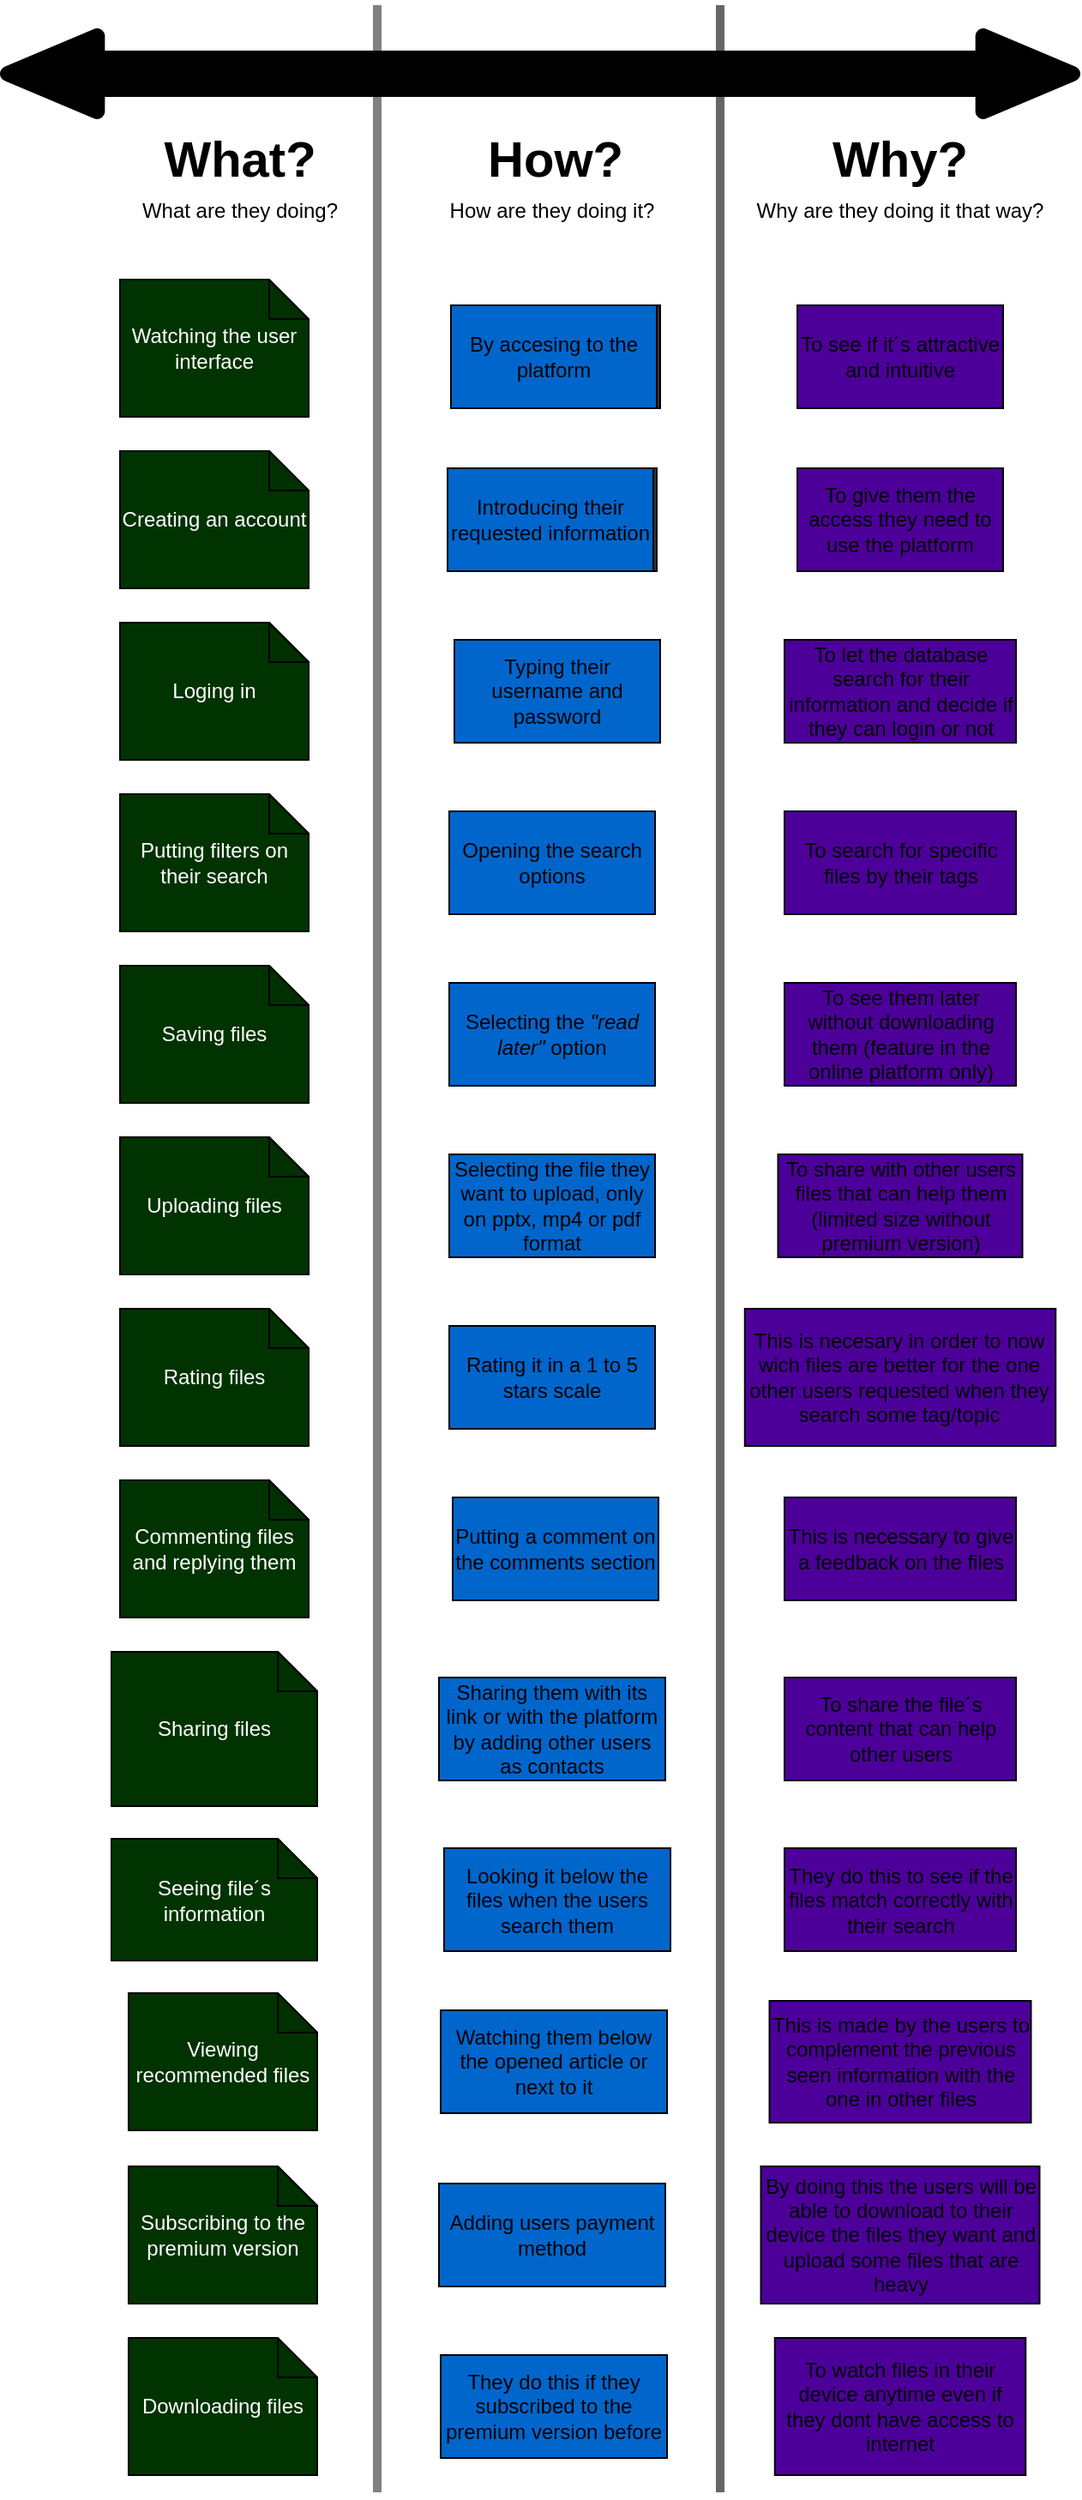 <mxfile>
    <diagram id="Ool0BiU2qDONSKYx1_vn" name="Page-1">
        <mxGraphModel dx="882" dy="622" grid="1" gridSize="10" guides="1" tooltips="1" connect="1" arrows="1" fold="1" page="1" pageScale="1" pageWidth="827" pageHeight="1169" math="0" shadow="0">
            <root>
                <mxCell id="0"/>
                <mxCell id="1" parent="0"/>
                <mxCell id="5" value="" style="endArrow=none;html=1;strokeWidth=5;strokeColor=#666666;" parent="1" edge="1">
                    <mxGeometry width="50" height="50" relative="1" as="geometry">
                        <mxPoint x="430" y="1460" as="sourcePoint"/>
                        <mxPoint x="430" y="10" as="targetPoint"/>
                    </mxGeometry>
                </mxCell>
                <mxCell id="3" value="" style="endArrow=none;html=1;strokeColor=#808080;strokeWidth=5;" parent="1" edge="1">
                    <mxGeometry width="50" height="50" relative="1" as="geometry">
                        <mxPoint x="230" y="1460" as="sourcePoint"/>
                        <mxPoint x="230" y="10" as="targetPoint"/>
                    </mxGeometry>
                </mxCell>
                <mxCell id="24" value="" style="shape=flexArrow;endArrow=classic;startArrow=classic;html=1;strokeWidth=9;targetPerimeterSpacing=9;endWidth=17;endSize=14.39;startWidth=17;startSize=14.39;fillColor=#000000;strokeColor=#000000;" parent="1" edge="1">
                    <mxGeometry width="50" height="50" relative="1" as="geometry">
                        <mxPoint x="10" y="50" as="sourcePoint"/>
                        <mxPoint x="640" y="50" as="targetPoint"/>
                    </mxGeometry>
                </mxCell>
                <mxCell id="2" value="&lt;font style=&quot;font-size: 29px&quot;&gt;&lt;b&gt;What?&lt;/b&gt;&lt;/font&gt;" style="text;html=1;strokeColor=none;fillColor=none;align=center;verticalAlign=middle;whiteSpace=wrap;rounded=0;fontColor=#000000;" parent="1" vertex="1">
                    <mxGeometry x="110" y="90" width="80" height="20" as="geometry"/>
                </mxCell>
                <mxCell id="6" value="&lt;font style=&quot;font-size: 29px&quot;&gt;&lt;b&gt;How?&lt;/b&gt;&lt;/font&gt;" style="text;html=1;strokeColor=none;fillColor=none;align=center;verticalAlign=middle;whiteSpace=wrap;rounded=0;fontColor=#000000;" parent="1" vertex="1">
                    <mxGeometry x="294" y="90" width="80" height="20" as="geometry"/>
                </mxCell>
                <mxCell id="7" value="&lt;font style=&quot;font-size: 29px&quot;&gt;&lt;b&gt;Why?&lt;/b&gt;&lt;/font&gt;" style="text;html=1;strokeColor=none;fillColor=none;align=center;verticalAlign=middle;whiteSpace=wrap;rounded=0;fontColor=#000000;" parent="1" vertex="1">
                    <mxGeometry x="495" y="90" width="80" height="20" as="geometry"/>
                </mxCell>
                <mxCell id="10" value="Concrete" style="text;html=1;strokeColor=none;fillColor=none;align=center;verticalAlign=middle;whiteSpace=wrap;rounded=0;" parent="1" vertex="1">
                    <mxGeometry x="120" y="40" width="40" height="20" as="geometry"/>
                </mxCell>
                <mxCell id="15" value="What are they doing?" style="text;html=1;strokeColor=none;fillColor=none;align=center;verticalAlign=middle;whiteSpace=wrap;rounded=0;fontColor=#000000;" parent="1" vertex="1">
                    <mxGeometry x="90" y="120" width="120" height="20" as="geometry"/>
                </mxCell>
                <mxCell id="16" value="How are they doing it?" style="text;html=1;strokeColor=none;fillColor=none;align=center;verticalAlign=middle;whiteSpace=wrap;rounded=0;fontColor=#000000;" parent="1" vertex="1">
                    <mxGeometry x="270" y="120" width="124" height="20" as="geometry"/>
                </mxCell>
                <mxCell id="17" value="Why are they doing it that way?" style="text;html=1;strokeColor=none;fillColor=none;align=center;verticalAlign=middle;whiteSpace=wrap;rounded=0;fontColor=#000000;" parent="1" vertex="1">
                    <mxGeometry x="450" y="120" width="170" height="20" as="geometry"/>
                </mxCell>
                <mxCell id="19" value="&lt;font color=&quot;#ffffff&quot;&gt;Watching the user interface&lt;/font&gt;" style="shape=note;whiteSpace=wrap;html=1;backgroundOutline=1;darkOpacity=0.05;size=23;fillColor=#003300;" parent="1" vertex="1">
                    <mxGeometry x="80" y="170" width="110" height="80" as="geometry"/>
                </mxCell>
                <mxCell id="20" value="By accesing to the platform" style="rounded=0;whiteSpace=wrap;html=1;fillColor=#333333;" parent="1" vertex="1">
                    <mxGeometry x="275" y="185" width="120" height="60" as="geometry"/>
                </mxCell>
                <mxCell id="21" value="To see if it´s attractive and intuitive" style="rounded=0;whiteSpace=wrap;html=1;fillColor=#4C0099;" parent="1" vertex="1">
                    <mxGeometry x="475" y="185" width="120" height="60" as="geometry"/>
                </mxCell>
                <mxCell id="22" value="Creating an account" style="shape=note;whiteSpace=wrap;html=1;backgroundOutline=1;darkOpacity=0.05;size=23;fillColor=#000000;" parent="1" vertex="1">
                    <mxGeometry x="80" y="270" width="110" height="80" as="geometry"/>
                </mxCell>
                <mxCell id="23" value="Introducing their requested information" style="rounded=0;whiteSpace=wrap;html=1;fillColor=#333333;" parent="1" vertex="1">
                    <mxGeometry x="273" y="280" width="120" height="60" as="geometry"/>
                </mxCell>
                <mxCell id="13" value="Emotional" style="text;html=1;strokeColor=none;fillColor=none;align=center;verticalAlign=middle;whiteSpace=wrap;rounded=0;" parent="1" vertex="1">
                    <mxGeometry x="515" y="40" width="40" height="20" as="geometry"/>
                </mxCell>
                <mxCell id="25" value="To give them the access they need to use the platform" style="rounded=0;whiteSpace=wrap;html=1;fillColor=#4C0099;" parent="1" vertex="1">
                    <mxGeometry x="475" y="280" width="120" height="60" as="geometry"/>
                </mxCell>
                <mxCell id="26" value="&lt;font color=&quot;#ffffff&quot;&gt;Loging in&lt;/font&gt;" style="shape=note;whiteSpace=wrap;html=1;backgroundOutline=1;darkOpacity=0.05;size=23;fillColor=#000000;" parent="1" vertex="1">
                    <mxGeometry x="80" y="370" width="110" height="80" as="geometry"/>
                </mxCell>
                <mxCell id="27" value="Typing their username and password" style="rounded=0;whiteSpace=wrap;html=1;fillColor=#0066CC;" parent="1" vertex="1">
                    <mxGeometry x="275" y="380" width="120" height="60" as="geometry"/>
                </mxCell>
                <mxCell id="28" value="To let the database search for their information and decide if they can login or not" style="rounded=0;whiteSpace=wrap;html=1;fillColor=#4C0099;" parent="1" vertex="1">
                    <mxGeometry x="467.5" y="380" width="135" height="60" as="geometry"/>
                </mxCell>
                <mxCell id="29" value="&lt;font color=&quot;#ffffff&quot;&gt;Putting filters on their search&lt;/font&gt;" style="shape=note;whiteSpace=wrap;html=1;backgroundOutline=1;darkOpacity=0.05;size=23;fillColor=#000000;" parent="1" vertex="1">
                    <mxGeometry x="80" y="470" width="110" height="80" as="geometry"/>
                </mxCell>
                <mxCell id="30" value="Opening the search options" style="rounded=0;whiteSpace=wrap;html=1;fillColor=#0066CC;" parent="1" vertex="1">
                    <mxGeometry x="272" y="480" width="120" height="60" as="geometry"/>
                </mxCell>
                <mxCell id="31" value="To search for specific files by their tags" style="rounded=0;whiteSpace=wrap;html=1;fillColor=#4C0099;" parent="1" vertex="1">
                    <mxGeometry x="467.5" y="480" width="135" height="60" as="geometry"/>
                </mxCell>
                <mxCell id="32" value="&lt;font color=&quot;#ffffff&quot;&gt;Saving files&lt;/font&gt;" style="shape=note;whiteSpace=wrap;html=1;backgroundOutline=1;darkOpacity=0.05;size=23;fillColor=#000000;" parent="1" vertex="1">
                    <mxGeometry x="80" y="570" width="110" height="80" as="geometry"/>
                </mxCell>
                <mxCell id="33" value="Selecting the &lt;i&gt;&quot;read later&quot;&lt;/i&gt; option" style="rounded=0;whiteSpace=wrap;html=1;fillColor=#0066CC;" parent="1" vertex="1">
                    <mxGeometry x="272" y="580" width="120" height="60" as="geometry"/>
                </mxCell>
                <mxCell id="34" value="To see them later without downloading them (feature in the online platform only)" style="rounded=0;whiteSpace=wrap;html=1;fillColor=#4C0099;" parent="1" vertex="1">
                    <mxGeometry x="467.5" y="580" width="135" height="60" as="geometry"/>
                </mxCell>
                <mxCell id="35" value="&lt;font color=&quot;#ffffff&quot;&gt;Uploading files&lt;/font&gt;" style="shape=note;whiteSpace=wrap;html=1;backgroundOutline=1;darkOpacity=0.05;size=23;fillColor=#000000;" parent="1" vertex="1">
                    <mxGeometry x="80" y="670" width="110" height="80" as="geometry"/>
                </mxCell>
                <mxCell id="36" value="Selecting the file they want to upload, only on pptx, mp4 or pdf format" style="rounded=0;whiteSpace=wrap;html=1;fillColor=#0066CC;" parent="1" vertex="1">
                    <mxGeometry x="272" y="680" width="120" height="60" as="geometry"/>
                </mxCell>
                <mxCell id="37" value="To share with other users files that can help them (limited size without premium version)" style="rounded=0;whiteSpace=wrap;html=1;glass=0;fillColor=#4C0099;" parent="1" vertex="1">
                    <mxGeometry x="463.75" y="680" width="142.5" height="60" as="geometry"/>
                </mxCell>
                <mxCell id="38" value="&lt;font color=&quot;#ffffff&quot;&gt;Rating files&lt;/font&gt;" style="shape=note;whiteSpace=wrap;html=1;backgroundOutline=1;darkOpacity=0.05;size=23;fillColor=#000000;" parent="1" vertex="1">
                    <mxGeometry x="80" y="770" width="110" height="80" as="geometry"/>
                </mxCell>
                <mxCell id="39" value="Rating it in a 1 to 5 stars scale" style="rounded=0;whiteSpace=wrap;html=1;fillColor=#0066CC;" parent="1" vertex="1">
                    <mxGeometry x="272" y="780" width="120" height="60" as="geometry"/>
                </mxCell>
                <mxCell id="40" value="This is necesary in order to now wich files are better for the one other users requested when they search some tag/topic" style="rounded=0;whiteSpace=wrap;html=1;fillColor=#4C0099;" parent="1" vertex="1">
                    <mxGeometry x="444.38" y="770" width="181.25" height="80" as="geometry"/>
                </mxCell>
                <mxCell id="41" value="&lt;font color=&quot;#ffffff&quot;&gt;Commenting files and replying them&lt;/font&gt;" style="shape=note;whiteSpace=wrap;html=1;backgroundOutline=1;darkOpacity=0.05;size=23;fillColor=#000000;" parent="1" vertex="1">
                    <mxGeometry x="80" y="870" width="110" height="80" as="geometry"/>
                </mxCell>
                <mxCell id="42" value="Putting a comment on the comments section" style="rounded=0;whiteSpace=wrap;html=1;fillColor=#0066CC;" parent="1" vertex="1">
                    <mxGeometry x="274" y="880" width="120" height="60" as="geometry"/>
                </mxCell>
                <mxCell id="43" value="This is necessary to give a feedback on the files" style="rounded=0;whiteSpace=wrap;html=1;fillColor=#4C0099;" parent="1" vertex="1">
                    <mxGeometry x="467.5" y="880" width="135" height="60" as="geometry"/>
                </mxCell>
                <mxCell id="44" value="&lt;font color=&quot;#ffffff&quot;&gt;Sharing files&lt;/font&gt;" style="shape=note;whiteSpace=wrap;html=1;backgroundOutline=1;darkOpacity=0.05;size=23;fillColor=#000000;" parent="1" vertex="1">
                    <mxGeometry x="75" y="970" width="120" height="90" as="geometry"/>
                </mxCell>
                <mxCell id="46" value="Sharing them with its link or with the platform by adding other users as contacts" style="rounded=0;whiteSpace=wrap;html=1;fillColor=#0066CC;" parent="1" vertex="1">
                    <mxGeometry x="266" y="985" width="132" height="60" as="geometry"/>
                </mxCell>
                <mxCell id="47" value="To share the file´s content that can help other users" style="rounded=0;whiteSpace=wrap;html=1;fillColor=#4C0099;" parent="1" vertex="1">
                    <mxGeometry x="467.5" y="985" width="135" height="60" as="geometry"/>
                </mxCell>
                <mxCell id="48" value="&lt;font color=&quot;#ffffff&quot;&gt;Seeing file´s information&lt;/font&gt;" style="shape=note;whiteSpace=wrap;html=1;backgroundOutline=1;darkOpacity=0.05;size=23;fillColor=#000000;" parent="1" vertex="1">
                    <mxGeometry x="75" y="1079" width="120" height="71" as="geometry"/>
                </mxCell>
                <mxCell id="51" value="Looking it below the files when the users search them" style="rounded=0;whiteSpace=wrap;html=1;fillColor=#0066CC;" parent="1" vertex="1">
                    <mxGeometry x="269" y="1084.5" width="132" height="60" as="geometry"/>
                </mxCell>
                <mxCell id="52" value="They do this to see if the files match correctly with their search" style="rounded=0;whiteSpace=wrap;html=1;fillColor=#4C0099;" parent="1" vertex="1">
                    <mxGeometry x="467.51" y="1084.5" width="135" height="60" as="geometry"/>
                </mxCell>
                <mxCell id="53" value="&lt;font color=&quot;#ffffff&quot;&gt;Viewing recommended files&lt;/font&gt;" style="shape=note;whiteSpace=wrap;html=1;backgroundOutline=1;darkOpacity=0.05;size=23;fillColor=#000000;" parent="1" vertex="1">
                    <mxGeometry x="85" y="1169" width="110" height="80" as="geometry"/>
                </mxCell>
                <mxCell id="54" value="Watching them below the opened article or next to it" style="rounded=0;whiteSpace=wrap;html=1;fillColor=#0066CC;" parent="1" vertex="1">
                    <mxGeometry x="267" y="1179" width="132" height="60" as="geometry"/>
                </mxCell>
                <mxCell id="55" value="This is made by the users to complement the previous seen information with the one in other files" style="rounded=0;whiteSpace=wrap;html=1;fillColor=#4C0099;" parent="1" vertex="1">
                    <mxGeometry x="458.75" y="1173.5" width="152.5" height="71" as="geometry"/>
                </mxCell>
                <mxCell id="56" value="&lt;font color=&quot;#ffffff&quot;&gt;Subscribing to the premium version&lt;/font&gt;" style="shape=note;whiteSpace=wrap;html=1;backgroundOutline=1;darkOpacity=0.05;size=23;fillColor=#000000;" parent="1" vertex="1">
                    <mxGeometry x="85" y="1270" width="110" height="80" as="geometry"/>
                </mxCell>
                <mxCell id="57" value="Adding users payment method" style="rounded=0;whiteSpace=wrap;html=1;fillColor=#0066CC;" parent="1" vertex="1">
                    <mxGeometry x="266" y="1280" width="132" height="60" as="geometry"/>
                </mxCell>
                <mxCell id="58" value="By doing this the users will be able to download to their device the files they want and upload some files that are heavy" style="rounded=0;whiteSpace=wrap;html=1;fillColor=#4C0099;" parent="1" vertex="1">
                    <mxGeometry x="453.75" y="1270" width="162.5" height="80" as="geometry"/>
                </mxCell>
                <mxCell id="59" value="&lt;font color=&quot;#ffffff&quot;&gt;Downloading files&lt;/font&gt;" style="shape=note;whiteSpace=wrap;html=1;backgroundOutline=1;darkOpacity=0.05;size=23;fillColor=#003300;" parent="1" vertex="1">
                    <mxGeometry x="85" y="1370" width="110" height="80" as="geometry"/>
                </mxCell>
                <mxCell id="60" value="They do this if they subscribed to the premium version before" style="rounded=0;whiteSpace=wrap;html=1;fillColor=#0066CC;" parent="1" vertex="1">
                    <mxGeometry x="267" y="1380" width="132" height="60" as="geometry"/>
                </mxCell>
                <mxCell id="61" value="To watch files in their device anytime even if they dont have access to internet" style="rounded=0;whiteSpace=wrap;html=1;fillColor=#4C0099;" parent="1" vertex="1">
                    <mxGeometry x="461.88" y="1370" width="146.25" height="80" as="geometry"/>
                </mxCell>
                <mxCell id="62" value="&lt;font color=&quot;#ffffff&quot;&gt;Creating an account&lt;/font&gt;" style="shape=note;whiteSpace=wrap;html=1;backgroundOutline=1;darkOpacity=0.05;size=23;fillColor=#003300;" parent="1" vertex="1">
                    <mxGeometry x="80" y="270" width="110" height="80" as="geometry"/>
                </mxCell>
                <mxCell id="63" value="&lt;font color=&quot;#ffffff&quot;&gt;Loging in&lt;/font&gt;" style="shape=note;whiteSpace=wrap;html=1;backgroundOutline=1;darkOpacity=0.05;size=23;fillColor=#003300;" parent="1" vertex="1">
                    <mxGeometry x="80" y="370" width="110" height="80" as="geometry"/>
                </mxCell>
                <mxCell id="64" value="&lt;font color=&quot;#ffffff&quot;&gt;Putting filters on their search&lt;/font&gt;" style="shape=note;whiteSpace=wrap;html=1;backgroundOutline=1;darkOpacity=0.05;size=23;fillColor=#003300;" parent="1" vertex="1">
                    <mxGeometry x="80" y="470" width="110" height="80" as="geometry"/>
                </mxCell>
                <mxCell id="65" value="&lt;font color=&quot;#ffffff&quot;&gt;Saving files&lt;/font&gt;" style="shape=note;whiteSpace=wrap;html=1;backgroundOutline=1;darkOpacity=0.05;size=23;fillColor=#003300;" parent="1" vertex="1">
                    <mxGeometry x="80" y="570" width="110" height="80" as="geometry"/>
                </mxCell>
                <mxCell id="66" value="&lt;font color=&quot;#ffffff&quot;&gt;Uploading files&lt;/font&gt;" style="shape=note;whiteSpace=wrap;html=1;backgroundOutline=1;darkOpacity=0.05;size=23;fillColor=#003300;" parent="1" vertex="1">
                    <mxGeometry x="80" y="670" width="110" height="80" as="geometry"/>
                </mxCell>
                <mxCell id="67" value="&lt;font color=&quot;#ffffff&quot;&gt;Rating files&lt;/font&gt;" style="shape=note;whiteSpace=wrap;html=1;backgroundOutline=1;darkOpacity=0.05;size=23;fillColor=#003300;" parent="1" vertex="1">
                    <mxGeometry x="80" y="770" width="110" height="80" as="geometry"/>
                </mxCell>
                <mxCell id="68" value="&lt;font color=&quot;#ffffff&quot;&gt;Commenting files and replying them&lt;/font&gt;" style="shape=note;whiteSpace=wrap;html=1;backgroundOutline=1;darkOpacity=0.05;size=23;fillColor=#003300;" parent="1" vertex="1">
                    <mxGeometry x="80" y="870" width="110" height="80" as="geometry"/>
                </mxCell>
                <mxCell id="69" value="&lt;font color=&quot;#ffffff&quot;&gt;Sharing files&lt;/font&gt;" style="shape=note;whiteSpace=wrap;html=1;backgroundOutline=1;darkOpacity=0.05;size=23;fillColor=#003300;" parent="1" vertex="1">
                    <mxGeometry x="75" y="970" width="120" height="90" as="geometry"/>
                </mxCell>
                <mxCell id="70" value="&lt;font color=&quot;#ffffff&quot;&gt;Seeing file´s information&lt;/font&gt;" style="shape=note;whiteSpace=wrap;html=1;backgroundOutline=1;darkOpacity=0.05;size=23;fillColor=#003300;" parent="1" vertex="1">
                    <mxGeometry x="75" y="1079" width="120" height="71" as="geometry"/>
                </mxCell>
                <mxCell id="71" value="&lt;font color=&quot;#ffffff&quot;&gt;Viewing recommended files&lt;/font&gt;" style="shape=note;whiteSpace=wrap;html=1;backgroundOutline=1;darkOpacity=0.05;size=23;fillColor=#003300;" parent="1" vertex="1">
                    <mxGeometry x="85" y="1169" width="110" height="80" as="geometry"/>
                </mxCell>
                <mxCell id="72" value="&lt;font color=&quot;#ffffff&quot;&gt;Subscribing to the premium version&lt;/font&gt;" style="shape=note;whiteSpace=wrap;html=1;backgroundOutline=1;darkOpacity=0.05;size=23;fillColor=#003300;" parent="1" vertex="1">
                    <mxGeometry x="85" y="1270" width="110" height="80" as="geometry"/>
                </mxCell>
                <mxCell id="73" value="By accesing to the platform" style="rounded=0;whiteSpace=wrap;html=1;fillColor=#0066CC;" parent="1" vertex="1">
                    <mxGeometry x="273" y="185" width="120" height="60" as="geometry"/>
                </mxCell>
                <mxCell id="74" value="Introducing their requested information" style="rounded=0;whiteSpace=wrap;html=1;fillColor=#0066CC;" parent="1" vertex="1">
                    <mxGeometry x="271" y="280" width="120" height="60" as="geometry"/>
                </mxCell>
            </root>
        </mxGraphModel>
    </diagram>
</mxfile>